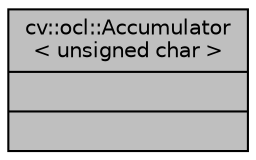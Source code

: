 digraph "cv::ocl::Accumulator&lt; unsigned char &gt;"
{
 // LATEX_PDF_SIZE
  edge [fontname="Helvetica",fontsize="10",labelfontname="Helvetica",labelfontsize="10"];
  node [fontname="Helvetica",fontsize="10",shape=record];
  Node1 [label="{cv::ocl::Accumulator\l\< unsigned char \>\n||}",height=0.2,width=0.4,color="black", fillcolor="grey75", style="filled", fontcolor="black",tooltip=" "];
}
